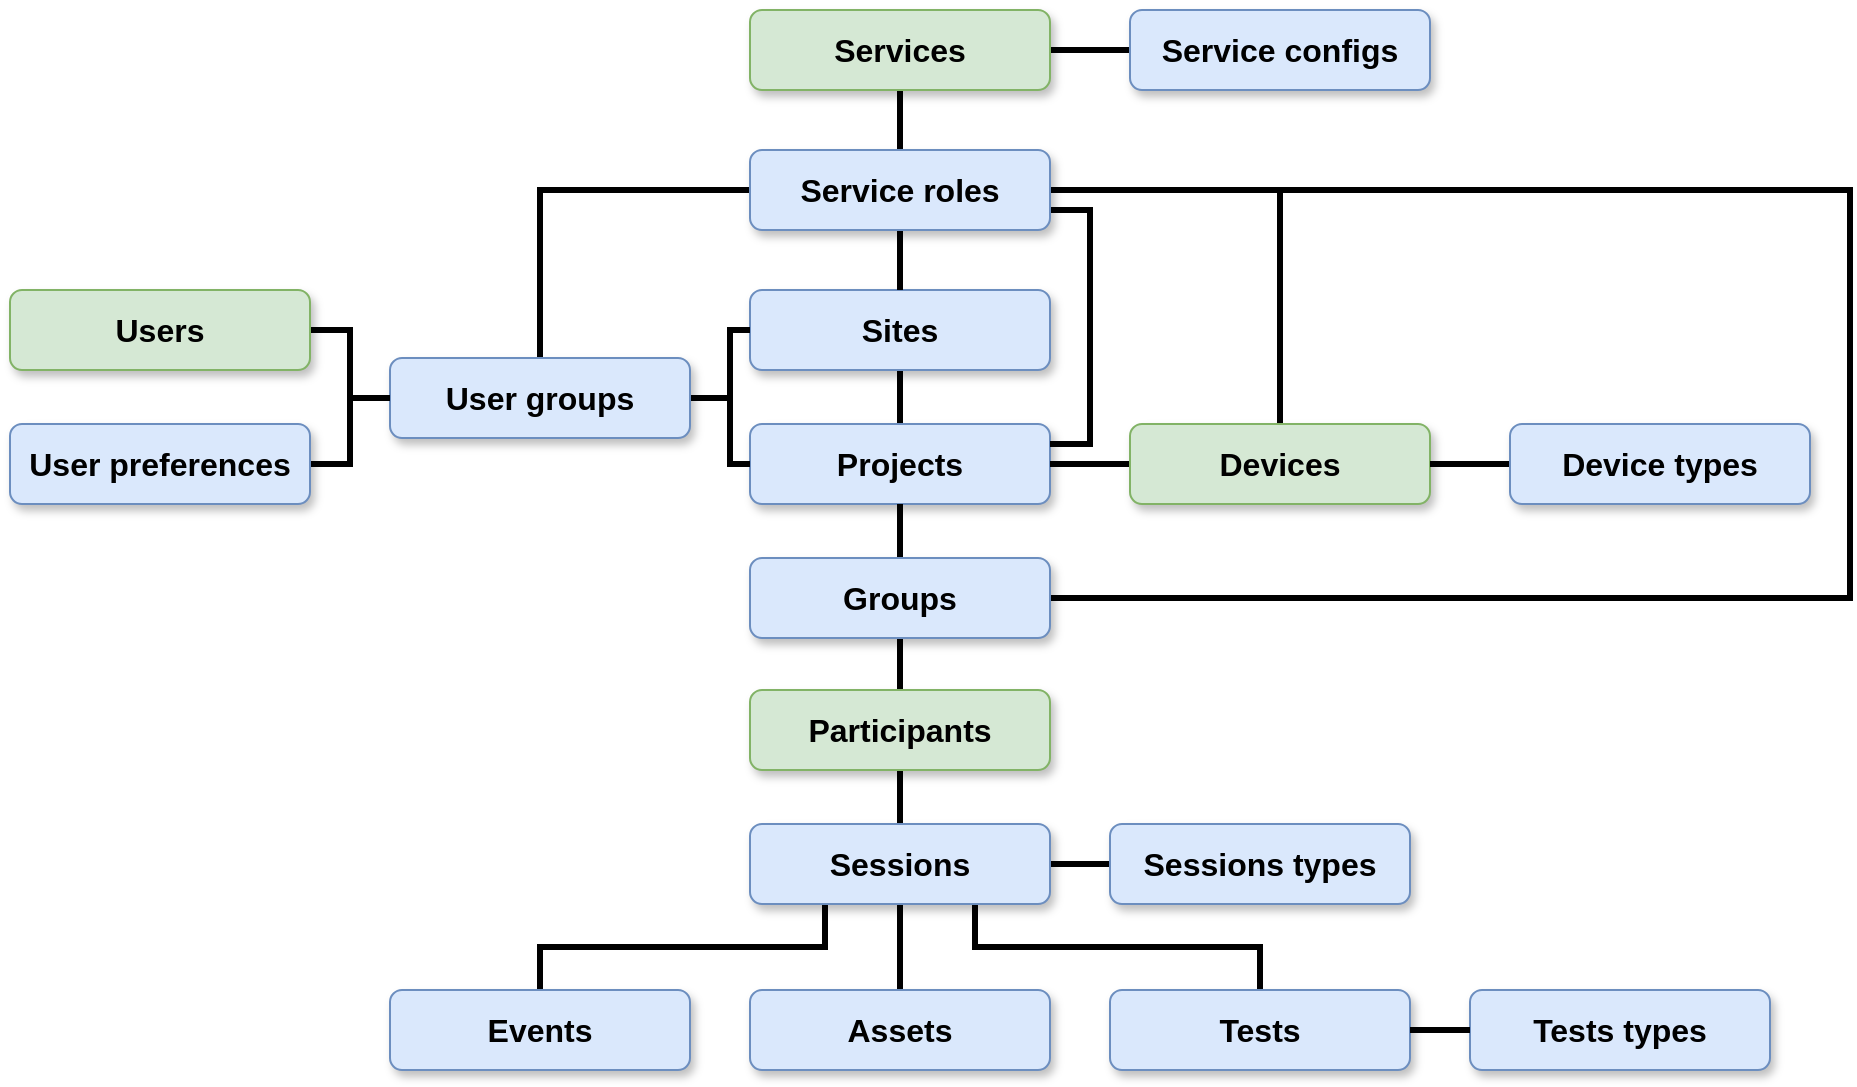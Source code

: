 <mxfile version="21.1.1" type="device">
  <diagram id="C5RBs43oDa-KdzZeNtuy" name="Page-1">
    <mxGraphModel dx="1434" dy="782" grid="1" gridSize="10" guides="1" tooltips="1" connect="1" arrows="1" fold="1" page="1" pageScale="1" pageWidth="1169" pageHeight="827" math="0" shadow="0">
      <root>
        <mxCell id="WIyWlLk6GJQsqaUBKTNV-0" />
        <mxCell id="WIyWlLk6GJQsqaUBKTNV-1" parent="WIyWlLk6GJQsqaUBKTNV-0" />
        <mxCell id="WAWX7eg7w_nY87oBkQJY-30" style="edgeStyle=orthogonalEdgeStyle;rounded=0;orthogonalLoop=1;jettySize=auto;html=1;exitX=0.5;exitY=0;exitDx=0;exitDy=0;entryX=0.5;entryY=1;entryDx=0;entryDy=0;endArrow=none;endFill=0;strokeWidth=3;" parent="WIyWlLk6GJQsqaUBKTNV-1" source="WAWX7eg7w_nY87oBkQJY-0" target="WAWX7eg7w_nY87oBkQJY-1" edge="1">
          <mxGeometry relative="1" as="geometry" />
        </mxCell>
        <mxCell id="WAWX7eg7w_nY87oBkQJY-0" value="&lt;font style=&quot;font-size: 16px&quot;&gt;&lt;b&gt;Projects&lt;/b&gt;&lt;/font&gt;" style="rounded=1;whiteSpace=wrap;html=1;fillColor=#dae8fc;strokeColor=#6c8ebf;shadow=1;" parent="WIyWlLk6GJQsqaUBKTNV-1" vertex="1">
          <mxGeometry x="530" y="307" width="150" height="40" as="geometry" />
        </mxCell>
        <mxCell id="WAWX7eg7w_nY87oBkQJY-1" value="&lt;font style=&quot;font-size: 16px&quot;&gt;&lt;b&gt;Sites&lt;/b&gt;&lt;/font&gt;" style="rounded=1;whiteSpace=wrap;html=1;fillColor=#dae8fc;strokeColor=#6c8ebf;shadow=1;" parent="WIyWlLk6GJQsqaUBKTNV-1" vertex="1">
          <mxGeometry x="530" y="240" width="150" height="40" as="geometry" />
        </mxCell>
        <mxCell id="WAWX7eg7w_nY87oBkQJY-33" style="edgeStyle=orthogonalEdgeStyle;rounded=0;orthogonalLoop=1;jettySize=auto;html=1;exitX=0.5;exitY=0;exitDx=0;exitDy=0;entryX=0.5;entryY=1;entryDx=0;entryDy=0;endArrow=none;endFill=0;strokeWidth=3;" parent="WIyWlLk6GJQsqaUBKTNV-1" source="WAWX7eg7w_nY87oBkQJY-2" target="WAWX7eg7w_nY87oBkQJY-3" edge="1">
          <mxGeometry relative="1" as="geometry" />
        </mxCell>
        <mxCell id="WAWX7eg7w_nY87oBkQJY-34" style="edgeStyle=orthogonalEdgeStyle;rounded=0;orthogonalLoop=1;jettySize=auto;html=1;exitX=0.5;exitY=1;exitDx=0;exitDy=0;entryX=0.5;entryY=0;entryDx=0;entryDy=0;endArrow=none;endFill=0;strokeWidth=3;" parent="WIyWlLk6GJQsqaUBKTNV-1" source="WAWX7eg7w_nY87oBkQJY-2" target="WAWX7eg7w_nY87oBkQJY-4" edge="1">
          <mxGeometry relative="1" as="geometry" />
        </mxCell>
        <mxCell id="WAWX7eg7w_nY87oBkQJY-2" value="&lt;font style=&quot;font-size: 16px&quot;&gt;&lt;b&gt;Participants&lt;/b&gt;&lt;/font&gt;" style="rounded=1;whiteSpace=wrap;html=1;fillColor=#d5e8d4;strokeColor=#82b366;glass=0;shadow=1;" parent="WIyWlLk6GJQsqaUBKTNV-1" vertex="1">
          <mxGeometry x="530" y="440" width="150" height="40" as="geometry" />
        </mxCell>
        <mxCell id="WAWX7eg7w_nY87oBkQJY-23" style="edgeStyle=orthogonalEdgeStyle;rounded=0;orthogonalLoop=1;jettySize=auto;html=1;exitX=1;exitY=0.5;exitDx=0;exitDy=0;endArrow=none;endFill=0;entryX=1;entryY=0.5;entryDx=0;entryDy=0;strokeWidth=3;" parent="WIyWlLk6GJQsqaUBKTNV-1" source="WAWX7eg7w_nY87oBkQJY-3" target="WAWX7eg7w_nY87oBkQJY-14" edge="1">
          <mxGeometry relative="1" as="geometry">
            <mxPoint x="710" y="220" as="targetPoint" />
            <Array as="points">
              <mxPoint x="1080" y="394" />
              <mxPoint x="1080" y="190" />
            </Array>
          </mxGeometry>
        </mxCell>
        <mxCell id="WAWX7eg7w_nY87oBkQJY-31" style="edgeStyle=orthogonalEdgeStyle;rounded=0;orthogonalLoop=1;jettySize=auto;html=1;exitX=0.5;exitY=0;exitDx=0;exitDy=0;entryX=0.5;entryY=1;entryDx=0;entryDy=0;endArrow=none;endFill=0;strokeWidth=3;" parent="WIyWlLk6GJQsqaUBKTNV-1" source="WAWX7eg7w_nY87oBkQJY-3" target="WAWX7eg7w_nY87oBkQJY-0" edge="1">
          <mxGeometry relative="1" as="geometry" />
        </mxCell>
        <mxCell id="WAWX7eg7w_nY87oBkQJY-3" value="&lt;font style=&quot;font-size: 16px&quot;&gt;&lt;b&gt;Groups&lt;/b&gt;&lt;/font&gt;" style="rounded=1;whiteSpace=wrap;html=1;fillColor=#dae8fc;strokeColor=#6c8ebf;shadow=1;" parent="WIyWlLk6GJQsqaUBKTNV-1" vertex="1">
          <mxGeometry x="530" y="374" width="150" height="40" as="geometry" />
        </mxCell>
        <mxCell id="WAWX7eg7w_nY87oBkQJY-35" style="edgeStyle=orthogonalEdgeStyle;rounded=0;orthogonalLoop=1;jettySize=auto;html=1;exitX=0.5;exitY=1;exitDx=0;exitDy=0;entryX=0.5;entryY=0;entryDx=0;entryDy=0;endArrow=none;endFill=0;strokeWidth=3;" parent="WIyWlLk6GJQsqaUBKTNV-1" source="WAWX7eg7w_nY87oBkQJY-4" target="WAWX7eg7w_nY87oBkQJY-6" edge="1">
          <mxGeometry relative="1" as="geometry" />
        </mxCell>
        <mxCell id="WAWX7eg7w_nY87oBkQJY-36" style="edgeStyle=orthogonalEdgeStyle;rounded=0;orthogonalLoop=1;jettySize=auto;html=1;exitX=0.25;exitY=1;exitDx=0;exitDy=0;entryX=0.5;entryY=0;entryDx=0;entryDy=0;endArrow=none;endFill=0;strokeWidth=3;" parent="WIyWlLk6GJQsqaUBKTNV-1" source="WAWX7eg7w_nY87oBkQJY-4" target="WAWX7eg7w_nY87oBkQJY-5" edge="1">
          <mxGeometry relative="1" as="geometry" />
        </mxCell>
        <mxCell id="WAWX7eg7w_nY87oBkQJY-37" style="edgeStyle=orthogonalEdgeStyle;rounded=0;orthogonalLoop=1;jettySize=auto;html=1;exitX=0.75;exitY=1;exitDx=0;exitDy=0;entryX=0.5;entryY=0;entryDx=0;entryDy=0;endArrow=none;endFill=0;strokeWidth=3;" parent="WIyWlLk6GJQsqaUBKTNV-1" source="WAWX7eg7w_nY87oBkQJY-4" target="WAWX7eg7w_nY87oBkQJY-7" edge="1">
          <mxGeometry relative="1" as="geometry" />
        </mxCell>
        <mxCell id="WAWX7eg7w_nY87oBkQJY-38" style="edgeStyle=orthogonalEdgeStyle;rounded=0;orthogonalLoop=1;jettySize=auto;html=1;exitX=1;exitY=0.5;exitDx=0;exitDy=0;entryX=0;entryY=0.5;entryDx=0;entryDy=0;endArrow=none;endFill=0;strokeWidth=3;" parent="WIyWlLk6GJQsqaUBKTNV-1" source="WAWX7eg7w_nY87oBkQJY-4" target="WAWX7eg7w_nY87oBkQJY-15" edge="1">
          <mxGeometry relative="1" as="geometry" />
        </mxCell>
        <mxCell id="WAWX7eg7w_nY87oBkQJY-4" value="&lt;font style=&quot;font-size: 16px&quot;&gt;&lt;b&gt;Sessions&lt;/b&gt;&lt;/font&gt;" style="rounded=1;whiteSpace=wrap;html=1;fillColor=#dae8fc;strokeColor=#6c8ebf;shadow=1;" parent="WIyWlLk6GJQsqaUBKTNV-1" vertex="1">
          <mxGeometry x="530" y="507" width="150" height="40" as="geometry" />
        </mxCell>
        <mxCell id="WAWX7eg7w_nY87oBkQJY-5" value="&lt;font style=&quot;font-size: 16px&quot;&gt;&lt;b&gt;Events&lt;/b&gt;&lt;/font&gt;" style="rounded=1;whiteSpace=wrap;html=1;fillColor=#dae8fc;strokeColor=#6c8ebf;shadow=1;" parent="WIyWlLk6GJQsqaUBKTNV-1" vertex="1">
          <mxGeometry x="350" y="590" width="150" height="40" as="geometry" />
        </mxCell>
        <mxCell id="WAWX7eg7w_nY87oBkQJY-6" value="&lt;font style=&quot;font-size: 16px&quot;&gt;&lt;b&gt;Assets&lt;/b&gt;&lt;/font&gt;" style="rounded=1;whiteSpace=wrap;html=1;fillColor=#dae8fc;strokeColor=#6c8ebf;shadow=1;" parent="WIyWlLk6GJQsqaUBKTNV-1" vertex="1">
          <mxGeometry x="530" y="590" width="150" height="40" as="geometry" />
        </mxCell>
        <mxCell id="WAWX7eg7w_nY87oBkQJY-7" value="&lt;font style=&quot;font-size: 16px&quot;&gt;&lt;b&gt;Tests&lt;/b&gt;&lt;/font&gt;" style="rounded=1;whiteSpace=wrap;html=1;fillColor=#dae8fc;strokeColor=#6c8ebf;shadow=1;" parent="WIyWlLk6GJQsqaUBKTNV-1" vertex="1">
          <mxGeometry x="710" y="590" width="150" height="40" as="geometry" />
        </mxCell>
        <mxCell id="WAWX7eg7w_nY87oBkQJY-17" style="edgeStyle=orthogonalEdgeStyle;rounded=0;orthogonalLoop=1;jettySize=auto;html=1;exitX=1;exitY=0.5;exitDx=0;exitDy=0;entryX=0;entryY=0.5;entryDx=0;entryDy=0;endArrow=none;endFill=0;strokeWidth=3;" parent="WIyWlLk6GJQsqaUBKTNV-1" source="WAWX7eg7w_nY87oBkQJY-8" target="WAWX7eg7w_nY87oBkQJY-9" edge="1">
          <mxGeometry relative="1" as="geometry" />
        </mxCell>
        <mxCell id="WAWX7eg7w_nY87oBkQJY-8" value="&lt;font style=&quot;font-size: 16px&quot;&gt;&lt;b&gt;Users&lt;/b&gt;&lt;/font&gt;" style="rounded=1;whiteSpace=wrap;html=1;fillColor=#d5e8d4;strokeColor=#82b366;shadow=1;" parent="WIyWlLk6GJQsqaUBKTNV-1" vertex="1">
          <mxGeometry x="160" y="240" width="150" height="40" as="geometry" />
        </mxCell>
        <mxCell id="WAWX7eg7w_nY87oBkQJY-19" style="edgeStyle=orthogonalEdgeStyle;rounded=0;orthogonalLoop=1;jettySize=auto;html=1;exitX=1;exitY=0.5;exitDx=0;exitDy=0;entryX=0;entryY=0.5;entryDx=0;entryDy=0;endArrow=none;endFill=0;strokeWidth=3;" parent="WIyWlLk6GJQsqaUBKTNV-1" source="WAWX7eg7w_nY87oBkQJY-9" target="WAWX7eg7w_nY87oBkQJY-1" edge="1">
          <mxGeometry relative="1" as="geometry" />
        </mxCell>
        <mxCell id="WAWX7eg7w_nY87oBkQJY-20" style="edgeStyle=orthogonalEdgeStyle;rounded=0;orthogonalLoop=1;jettySize=auto;html=1;exitX=1;exitY=0.5;exitDx=0;exitDy=0;entryX=0;entryY=0.5;entryDx=0;entryDy=0;endArrow=none;endFill=0;strokeWidth=3;" parent="WIyWlLk6GJQsqaUBKTNV-1" source="WAWX7eg7w_nY87oBkQJY-9" target="WAWX7eg7w_nY87oBkQJY-0" edge="1">
          <mxGeometry relative="1" as="geometry" />
        </mxCell>
        <mxCell id="WAWX7eg7w_nY87oBkQJY-21" style="edgeStyle=orthogonalEdgeStyle;rounded=0;orthogonalLoop=1;jettySize=auto;html=1;exitX=0.5;exitY=0;exitDx=0;exitDy=0;entryX=0;entryY=0.5;entryDx=0;entryDy=0;endArrow=none;endFill=0;strokeWidth=3;" parent="WIyWlLk6GJQsqaUBKTNV-1" source="WAWX7eg7w_nY87oBkQJY-9" target="WAWX7eg7w_nY87oBkQJY-14" edge="1">
          <mxGeometry relative="1" as="geometry" />
        </mxCell>
        <mxCell id="WAWX7eg7w_nY87oBkQJY-9" value="&lt;font style=&quot;font-size: 16px&quot;&gt;&lt;b&gt;User groups&lt;/b&gt;&lt;/font&gt;" style="rounded=1;whiteSpace=wrap;html=1;fillColor=#dae8fc;strokeColor=#6c8ebf;shadow=1;" parent="WIyWlLk6GJQsqaUBKTNV-1" vertex="1">
          <mxGeometry x="350" y="274" width="150" height="40" as="geometry" />
        </mxCell>
        <mxCell id="WAWX7eg7w_nY87oBkQJY-22" style="edgeStyle=orthogonalEdgeStyle;rounded=0;orthogonalLoop=1;jettySize=auto;html=1;exitX=0.5;exitY=0;exitDx=0;exitDy=0;entryX=1;entryY=0.5;entryDx=0;entryDy=0;endArrow=none;endFill=0;strokeWidth=3;" parent="WIyWlLk6GJQsqaUBKTNV-1" source="WAWX7eg7w_nY87oBkQJY-10" target="WAWX7eg7w_nY87oBkQJY-14" edge="1">
          <mxGeometry relative="1" as="geometry" />
        </mxCell>
        <mxCell id="WAWX7eg7w_nY87oBkQJY-27" style="edgeStyle=orthogonalEdgeStyle;rounded=0;orthogonalLoop=1;jettySize=auto;html=1;exitX=0;exitY=0.5;exitDx=0;exitDy=0;entryX=1;entryY=0.5;entryDx=0;entryDy=0;endArrow=none;endFill=0;strokeWidth=3;" parent="WIyWlLk6GJQsqaUBKTNV-1" source="WAWX7eg7w_nY87oBkQJY-10" target="WAWX7eg7w_nY87oBkQJY-0" edge="1">
          <mxGeometry relative="1" as="geometry" />
        </mxCell>
        <mxCell id="WAWX7eg7w_nY87oBkQJY-10" value="&lt;font style=&quot;font-size: 16px&quot;&gt;&lt;b&gt;Devices&lt;/b&gt;&lt;/font&gt;" style="rounded=1;whiteSpace=wrap;html=1;fillColor=#d5e8d4;strokeColor=#82b366;shadow=1;" parent="WIyWlLk6GJQsqaUBKTNV-1" vertex="1">
          <mxGeometry x="720" y="307" width="150" height="40" as="geometry" />
        </mxCell>
        <mxCell id="WAWX7eg7w_nY87oBkQJY-18" style="edgeStyle=orthogonalEdgeStyle;rounded=0;orthogonalLoop=1;jettySize=auto;html=1;exitX=1;exitY=0.5;exitDx=0;exitDy=0;entryX=0;entryY=0.5;entryDx=0;entryDy=0;endArrow=none;endFill=0;strokeWidth=3;" parent="WIyWlLk6GJQsqaUBKTNV-1" source="WAWX7eg7w_nY87oBkQJY-11" target="WAWX7eg7w_nY87oBkQJY-9" edge="1">
          <mxGeometry relative="1" as="geometry" />
        </mxCell>
        <mxCell id="WAWX7eg7w_nY87oBkQJY-11" value="&lt;font style=&quot;font-size: 16px&quot;&gt;&lt;b&gt;User preferences&lt;br&gt;&lt;/b&gt;&lt;/font&gt;" style="rounded=1;whiteSpace=wrap;html=1;fillColor=#dae8fc;strokeColor=#6c8ebf;shadow=1;" parent="WIyWlLk6GJQsqaUBKTNV-1" vertex="1">
          <mxGeometry x="160" y="307" width="150" height="40" as="geometry" />
        </mxCell>
        <mxCell id="WAWX7eg7w_nY87oBkQJY-24" style="edgeStyle=orthogonalEdgeStyle;rounded=0;orthogonalLoop=1;jettySize=auto;html=1;exitX=0.5;exitY=1;exitDx=0;exitDy=0;entryX=0.5;entryY=0;entryDx=0;entryDy=0;endArrow=none;endFill=0;strokeWidth=3;" parent="WIyWlLk6GJQsqaUBKTNV-1" source="WAWX7eg7w_nY87oBkQJY-12" target="WAWX7eg7w_nY87oBkQJY-14" edge="1">
          <mxGeometry relative="1" as="geometry" />
        </mxCell>
        <mxCell id="WAWX7eg7w_nY87oBkQJY-25" style="edgeStyle=orthogonalEdgeStyle;rounded=0;orthogonalLoop=1;jettySize=auto;html=1;exitX=1;exitY=0.5;exitDx=0;exitDy=0;entryX=0;entryY=0.5;entryDx=0;entryDy=0;endArrow=none;endFill=0;strokeWidth=3;" parent="WIyWlLk6GJQsqaUBKTNV-1" source="WAWX7eg7w_nY87oBkQJY-12" target="WAWX7eg7w_nY87oBkQJY-13" edge="1">
          <mxGeometry relative="1" as="geometry" />
        </mxCell>
        <mxCell id="WAWX7eg7w_nY87oBkQJY-12" value="&lt;font style=&quot;font-size: 16px&quot;&gt;&lt;b&gt;Services&lt;/b&gt;&lt;/font&gt;" style="rounded=1;whiteSpace=wrap;html=1;fillColor=#d5e8d4;strokeColor=#82b366;shadow=1;" parent="WIyWlLk6GJQsqaUBKTNV-1" vertex="1">
          <mxGeometry x="530" y="100" width="150" height="40" as="geometry" />
        </mxCell>
        <mxCell id="WAWX7eg7w_nY87oBkQJY-13" value="&lt;font style=&quot;font-size: 16px&quot;&gt;&lt;b&gt;Service configs&lt;br&gt;&lt;/b&gt;&lt;/font&gt;" style="rounded=1;whiteSpace=wrap;html=1;fillColor=#dae8fc;strokeColor=#6c8ebf;shadow=1;" parent="WIyWlLk6GJQsqaUBKTNV-1" vertex="1">
          <mxGeometry x="720" y="100" width="150" height="40" as="geometry" />
        </mxCell>
        <mxCell id="WAWX7eg7w_nY87oBkQJY-28" style="edgeStyle=orthogonalEdgeStyle;rounded=0;orthogonalLoop=1;jettySize=auto;html=1;exitX=0.5;exitY=1;exitDx=0;exitDy=0;entryX=0.5;entryY=0;entryDx=0;entryDy=0;endArrow=none;endFill=0;strokeWidth=3;" parent="WIyWlLk6GJQsqaUBKTNV-1" source="WAWX7eg7w_nY87oBkQJY-14" target="WAWX7eg7w_nY87oBkQJY-1" edge="1">
          <mxGeometry relative="1" as="geometry" />
        </mxCell>
        <mxCell id="WAWX7eg7w_nY87oBkQJY-29" style="edgeStyle=orthogonalEdgeStyle;rounded=0;orthogonalLoop=1;jettySize=auto;html=1;exitX=1;exitY=0.75;exitDx=0;exitDy=0;entryX=1;entryY=0.25;entryDx=0;entryDy=0;endArrow=none;endFill=0;strokeWidth=3;" parent="WIyWlLk6GJQsqaUBKTNV-1" source="WAWX7eg7w_nY87oBkQJY-14" target="WAWX7eg7w_nY87oBkQJY-0" edge="1">
          <mxGeometry relative="1" as="geometry" />
        </mxCell>
        <mxCell id="WAWX7eg7w_nY87oBkQJY-14" value="&lt;font style=&quot;font-size: 16px&quot;&gt;&lt;b&gt;Service roles&lt;br&gt;&lt;/b&gt;&lt;/font&gt;" style="rounded=1;whiteSpace=wrap;html=1;fillColor=#dae8fc;strokeColor=#6c8ebf;shadow=1;" parent="WIyWlLk6GJQsqaUBKTNV-1" vertex="1">
          <mxGeometry x="530" y="170" width="150" height="40" as="geometry" />
        </mxCell>
        <mxCell id="WAWX7eg7w_nY87oBkQJY-15" value="&lt;font style=&quot;font-size: 16px&quot;&gt;&lt;b&gt;Sessions types&lt;br&gt;&lt;/b&gt;&lt;/font&gt;" style="rounded=1;whiteSpace=wrap;html=1;fillColor=#dae8fc;strokeColor=#6c8ebf;shadow=1;" parent="WIyWlLk6GJQsqaUBKTNV-1" vertex="1">
          <mxGeometry x="710" y="507" width="150" height="40" as="geometry" />
        </mxCell>
        <mxCell id="WAWX7eg7w_nY87oBkQJY-26" style="edgeStyle=orthogonalEdgeStyle;rounded=0;orthogonalLoop=1;jettySize=auto;html=1;exitX=0;exitY=0.5;exitDx=0;exitDy=0;entryX=1;entryY=0.5;entryDx=0;entryDy=0;endArrow=none;endFill=0;strokeWidth=3;" parent="WIyWlLk6GJQsqaUBKTNV-1" source="WAWX7eg7w_nY87oBkQJY-16" target="WAWX7eg7w_nY87oBkQJY-10" edge="1">
          <mxGeometry relative="1" as="geometry" />
        </mxCell>
        <mxCell id="WAWX7eg7w_nY87oBkQJY-16" value="&lt;font style=&quot;font-size: 16px&quot;&gt;&lt;b&gt;Device types&lt;br&gt;&lt;/b&gt;&lt;/font&gt;" style="rounded=1;whiteSpace=wrap;html=1;fillColor=#dae8fc;strokeColor=#6c8ebf;shadow=1;" parent="WIyWlLk6GJQsqaUBKTNV-1" vertex="1">
          <mxGeometry x="910" y="307" width="150" height="40" as="geometry" />
        </mxCell>
        <mxCell id="lOXXnmLFmNgncBNbHYZy-0" value="&lt;font style=&quot;font-size: 16px&quot;&gt;&lt;b&gt;Tests types&lt;br&gt;&lt;/b&gt;&lt;/font&gt;" style="rounded=1;whiteSpace=wrap;html=1;fillColor=#dae8fc;strokeColor=#6c8ebf;shadow=1;" vertex="1" parent="WIyWlLk6GJQsqaUBKTNV-1">
          <mxGeometry x="890" y="590" width="150" height="40" as="geometry" />
        </mxCell>
        <mxCell id="lOXXnmLFmNgncBNbHYZy-2" style="edgeStyle=orthogonalEdgeStyle;rounded=0;orthogonalLoop=1;jettySize=auto;html=1;exitX=1;exitY=0.5;exitDx=0;exitDy=0;entryX=0;entryY=0.5;entryDx=0;entryDy=0;endArrow=none;endFill=0;strokeWidth=3;" edge="1" parent="WIyWlLk6GJQsqaUBKTNV-1" source="WAWX7eg7w_nY87oBkQJY-7" target="lOXXnmLFmNgncBNbHYZy-0">
          <mxGeometry relative="1" as="geometry">
            <mxPoint x="653" y="557" as="sourcePoint" />
            <mxPoint x="795" y="600" as="targetPoint" />
          </mxGeometry>
        </mxCell>
      </root>
    </mxGraphModel>
  </diagram>
</mxfile>
